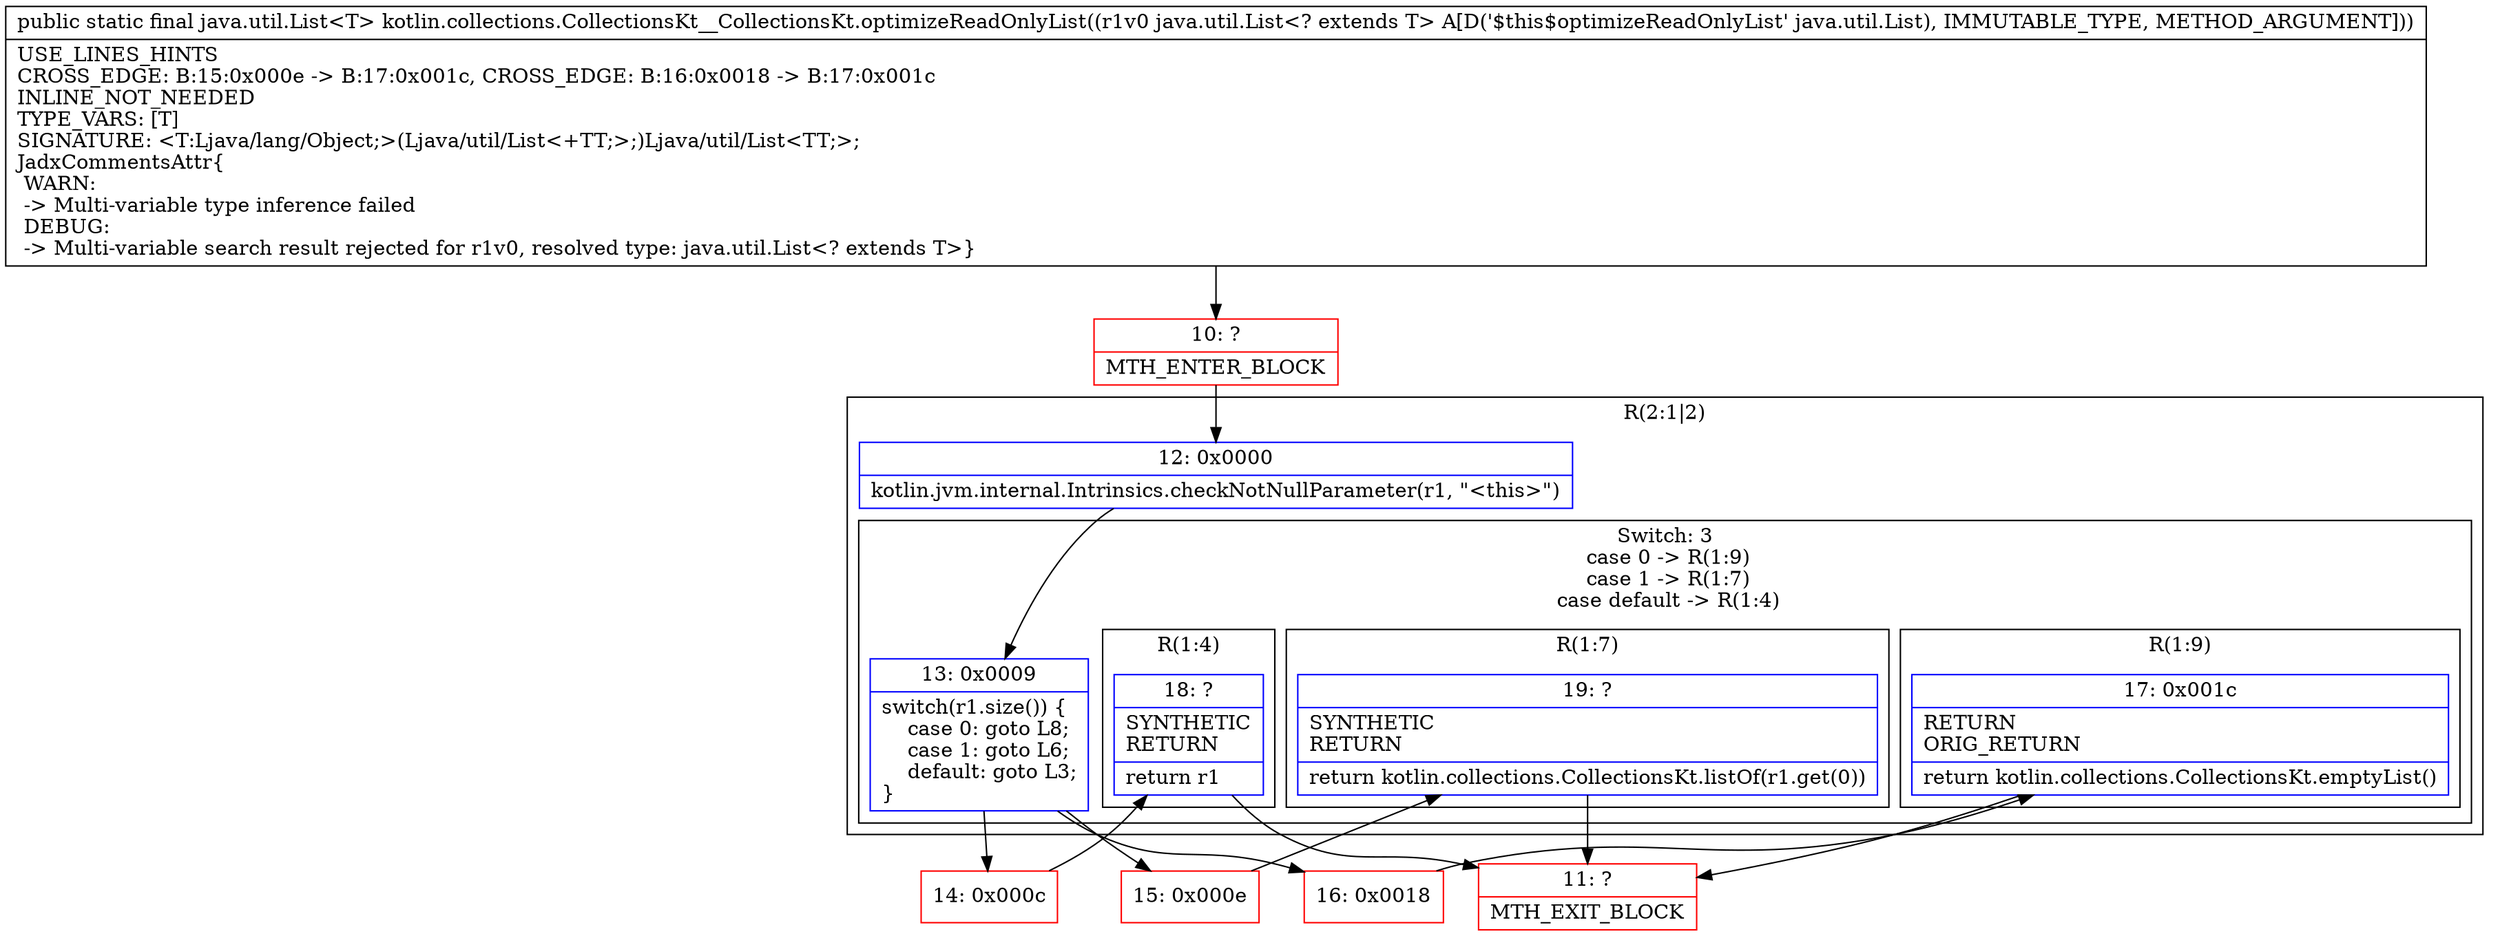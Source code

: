 digraph "CFG forkotlin.collections.CollectionsKt__CollectionsKt.optimizeReadOnlyList(Ljava\/util\/List;)Ljava\/util\/List;" {
subgraph cluster_Region_187935545 {
label = "R(2:1|2)";
node [shape=record,color=blue];
Node_12 [shape=record,label="{12\:\ 0x0000|kotlin.jvm.internal.Intrinsics.checkNotNullParameter(r1, \"\<this\>\")\l}"];
subgraph cluster_SwitchRegion_557851916 {
label = "Switch: 3
 case 0 -> R(1:9)
 case 1 -> R(1:7)
 case default -> R(1:4)";
node [shape=record,color=blue];
Node_13 [shape=record,label="{13\:\ 0x0009|switch(r1.size()) \{\l    case 0: goto L8;\l    case 1: goto L6;\l    default: goto L3;\l\}\l}"];
subgraph cluster_Region_990185418 {
label = "R(1:9)";
node [shape=record,color=blue];
Node_17 [shape=record,label="{17\:\ 0x001c|RETURN\lORIG_RETURN\l|return kotlin.collections.CollectionsKt.emptyList()\l}"];
}
subgraph cluster_Region_1329081174 {
label = "R(1:7)";
node [shape=record,color=blue];
Node_19 [shape=record,label="{19\:\ ?|SYNTHETIC\lRETURN\l|return kotlin.collections.CollectionsKt.listOf(r1.get(0))\l}"];
}
subgraph cluster_Region_1506032619 {
label = "R(1:4)";
node [shape=record,color=blue];
Node_18 [shape=record,label="{18\:\ ?|SYNTHETIC\lRETURN\l|return r1\l}"];
}
}
}
Node_10 [shape=record,color=red,label="{10\:\ ?|MTH_ENTER_BLOCK\l}"];
Node_14 [shape=record,color=red,label="{14\:\ 0x000c}"];
Node_11 [shape=record,color=red,label="{11\:\ ?|MTH_EXIT_BLOCK\l}"];
Node_15 [shape=record,color=red,label="{15\:\ 0x000e}"];
Node_16 [shape=record,color=red,label="{16\:\ 0x0018}"];
MethodNode[shape=record,label="{public static final java.util.List\<T\> kotlin.collections.CollectionsKt__CollectionsKt.optimizeReadOnlyList((r1v0 java.util.List\<? extends T\> A[D('$this$optimizeReadOnlyList' java.util.List), IMMUTABLE_TYPE, METHOD_ARGUMENT]))  | USE_LINES_HINTS\lCROSS_EDGE: B:15:0x000e \-\> B:17:0x001c, CROSS_EDGE: B:16:0x0018 \-\> B:17:0x001c\lINLINE_NOT_NEEDED\lTYPE_VARS: [T]\lSIGNATURE: \<T:Ljava\/lang\/Object;\>(Ljava\/util\/List\<+TT;\>;)Ljava\/util\/List\<TT;\>;\lJadxCommentsAttr\{\l WARN: \l \-\> Multi\-variable type inference failed\l DEBUG: \l \-\> Multi\-variable search result rejected for r1v0, resolved type: java.util.List\<? extends T\>\}\l}"];
MethodNode -> Node_10;Node_12 -> Node_13;
Node_13 -> Node_14;
Node_13 -> Node_15;
Node_13 -> Node_16;
Node_17 -> Node_11;
Node_19 -> Node_11;
Node_18 -> Node_11;
Node_10 -> Node_12;
Node_14 -> Node_18;
Node_15 -> Node_19;
Node_16 -> Node_17;
}

